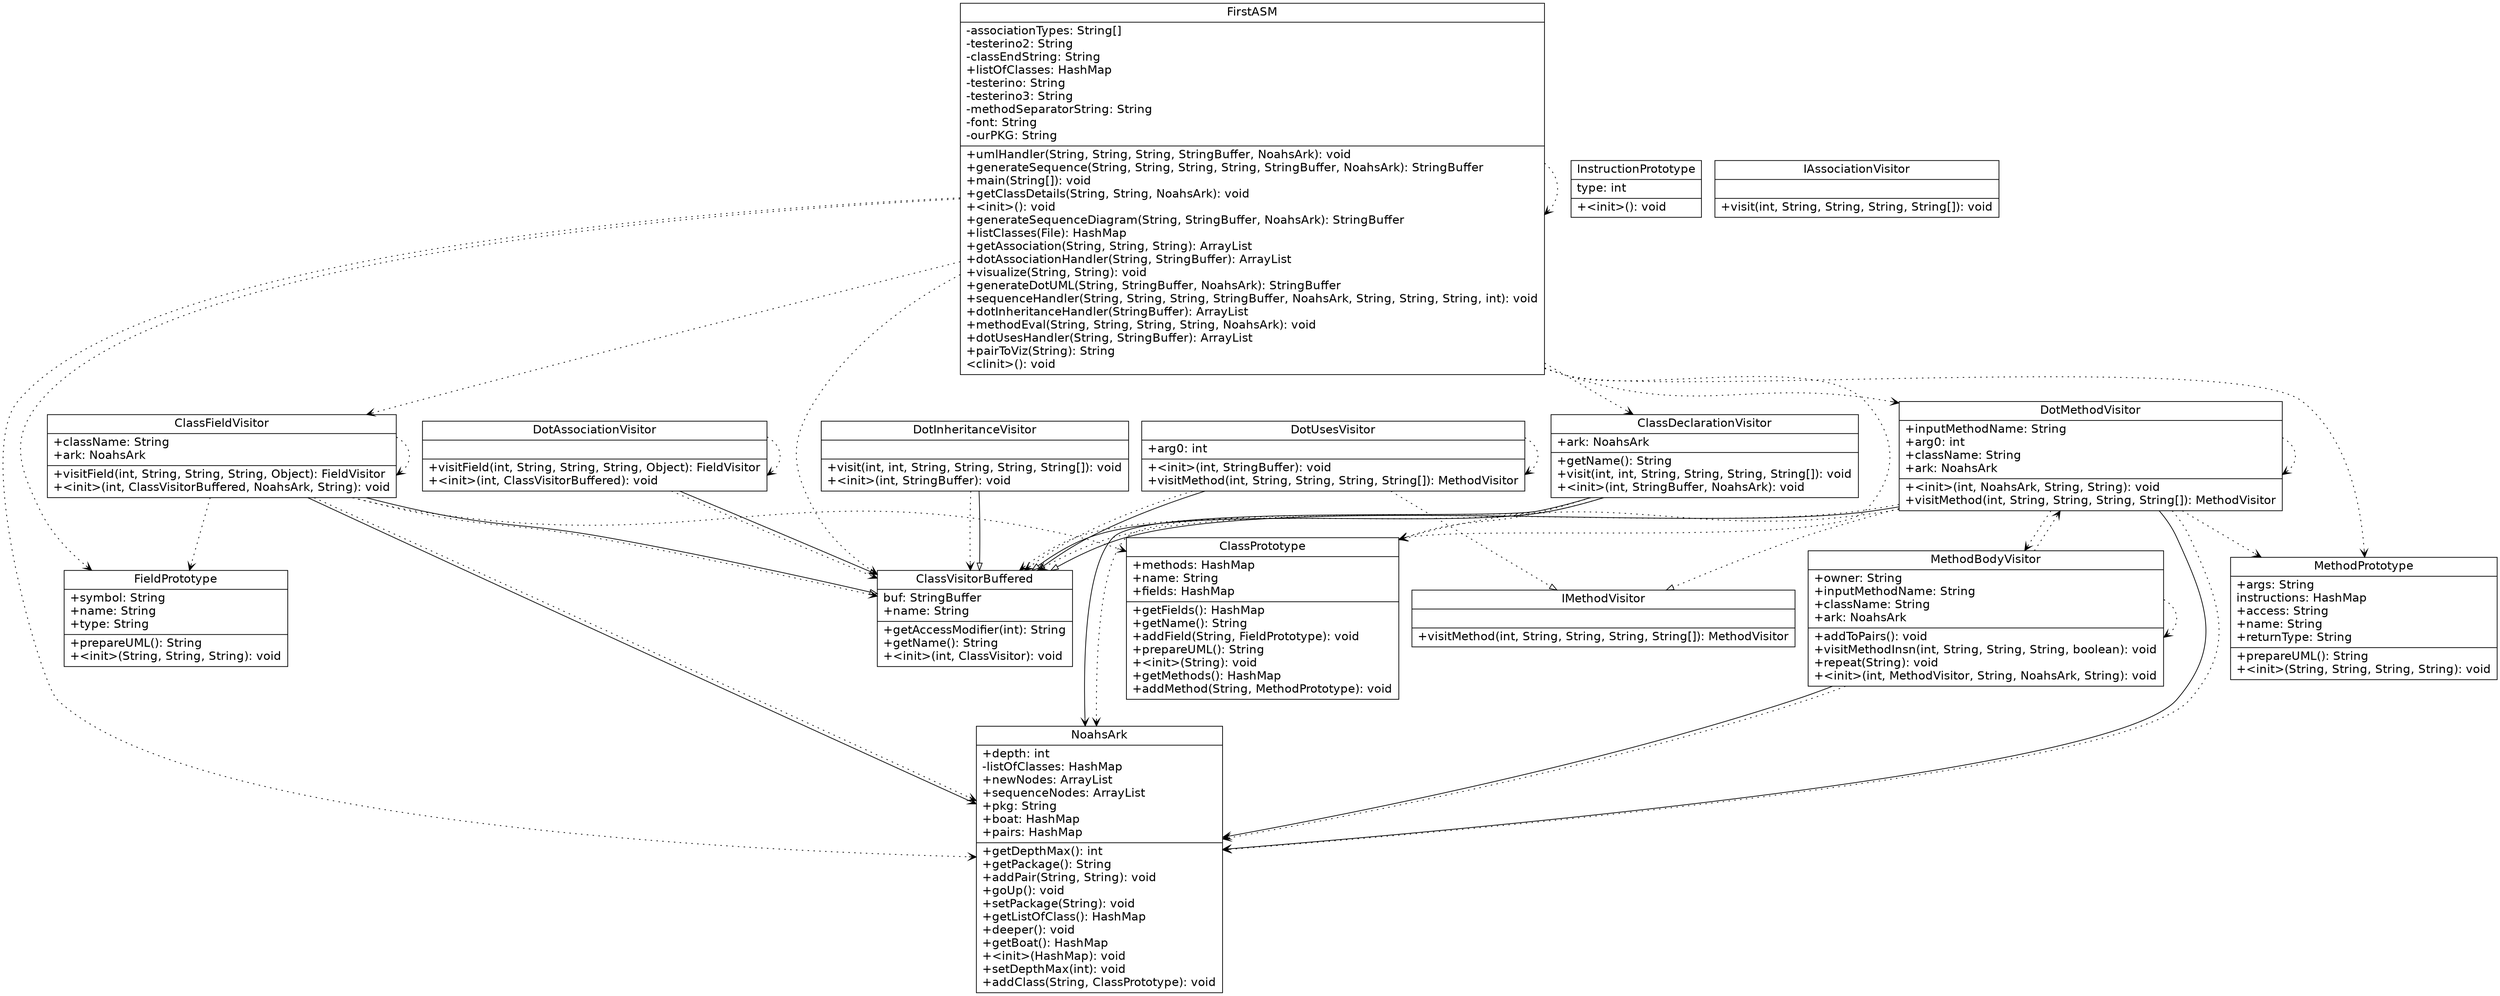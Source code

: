 digraph G{
	fontname = "Bitstream Vera Sans"
	fontsize = 16

node [
	fontname = "Bitstream Vera Sans"
	fontsize = 16

        shape = "record"
]
edge [
	fontname = "Bitstream Vera Sans"
	fontsize = 16
]
IMethodVisitor [ 
    label="{IMethodVisitor| | +visitMethod(int, String, String, String, String[]): MethodVisitor\l}"]
MethodPrototype [ 
    label="{MethodPrototype|+args: String \linstructions: HashMap \l+access: String \l+name: String \l+returnType: String \l | +prepareUML(): String\l+\<init\>(String, String, String, String): void\l}"]
ClassVisitorBuffered [ 
    label="{ClassVisitorBuffered|buf: StringBuffer \l+name: String \l | +getAccessModifier(int): String\l+getName(): String\l+\<init\>(int, ClassVisitor): void\l}"]
DotMethodVisitor [ 
    label="{DotMethodVisitor|+inputMethodName: String \l+arg0: int \l+className: String \l+ark: NoahsArk \l | +\<init\>(int, NoahsArk, String, String): void\l+visitMethod(int, String, String, String, String[]): MethodVisitor\l}"]
InstructionPrototype [ 
    label="{InstructionPrototype|type: int \l | +\<init\>(): void\l}"]
MethodBodyVisitor [ 
    label="{MethodBodyVisitor|+owner: String \l+inputMethodName: String \l+className: String \l+ark: NoahsArk \l | +addToPairs(): void\l+visitMethodInsn(int, String, String, String, boolean): void\l+repeat(String): void\l+\<init\>(int, MethodVisitor, String, NoahsArk, String): void\l}"]
NoahsArk [ 
    label="{NoahsArk|+depth: int \l-listOfClasses: HashMap \l+newNodes: ArrayList \l+sequenceNodes: ArrayList \l+pkg: String \l+boat: HashMap \l+pairs: HashMap \l | +getDepthMax(): int\l+getPackage(): String\l+addPair(String, String): void\l+goUp(): void\l+setPackage(String): void\l+getListOfClass(): HashMap\l+deeper(): void\l+getBoat(): HashMap\l+\<init\>(HashMap): void\l+setDepthMax(int): void\l+addClass(String, ClassPrototype): void\l}"]
ClassDeclarationVisitor [ 
    label="{ClassDeclarationVisitor|+ark: NoahsArk \l | +getName(): String\l+visit(int, int, String, String, String, String[]): void\l+\<init\>(int, StringBuffer, NoahsArk): void\l}"]
FieldPrototype [ 
    label="{FieldPrototype|+symbol: String \l+name: String \l+type: String \l | +prepareUML(): String\l+\<init\>(String, String, String): void\l}"]
DotUsesVisitor [ 
    label="{DotUsesVisitor|+arg0: int \l | +\<init\>(int, StringBuffer): void\l+visitMethod(int, String, String, String, String[]): MethodVisitor\l}"]
ClassFieldVisitor [ 
    label="{ClassFieldVisitor|+className: String \l+ark: NoahsArk \l | +visitField(int, String, String, String, Object): FieldVisitor\l+\<init\>(int, ClassVisitorBuffered, NoahsArk, String): void\l}"]
IAssociationVisitor [ 
    label="{IAssociationVisitor| | +visit(int, String, String, String, String[]): void\l}"]
ClassPrototype [ 
    label="{ClassPrototype|+methods: HashMap \l+name: String \l+fields: HashMap \l | +getFields(): HashMap\l+getName(): String\l+addField(String, FieldPrototype): void\l+prepareUML(): String\l+\<init\>(String): void\l+getMethods(): HashMap\l+addMethod(String, MethodPrototype): void\l}"]
DotInheritanceVisitor [ 
    label="{DotInheritanceVisitor| | +visit(int, int, String, String, String, String[]): void\l+\<init\>(int, StringBuffer): void\l}"]
FirstASM [ 
    label="{FirstASM|-associationTypes: String[] \l-testerino2: String \l-classEndString: String \l+listOfClasses: HashMap \l-testerino: String \l-testerino3: String \l-methodSeparatorString: String \l-font: String \l-ourPKG: String \l | +umlHandler(String, String, String, StringBuffer, NoahsArk): void\l+generateSequence(String, String, String, String, StringBuffer, NoahsArk): StringBuffer\l+main(String[]): void\l+getClassDetails(String, String, NoahsArk): void\l+\<init\>(): void\l+generateSequenceDiagram(String, StringBuffer, NoahsArk): StringBuffer\l+listClasses(File): HashMap\l+getAssociation(String, String, String): ArrayList\l+dotAssociationHandler(String, StringBuffer): ArrayList\l+visualize(String, String): void\l+generateDotUML(String, StringBuffer, NoahsArk): StringBuffer\l+sequenceHandler(String, String, String, StringBuffer, NoahsArk, String, String, String, int): void\l+dotInheritanceHandler(StringBuffer): ArrayList\l+methodEval(String, String, String, String, NoahsArk): void\l+dotUsesHandler(String, StringBuffer): ArrayList\l+pairToViz(String): String\l\<clinit\>(): void\l}"]
DotAssociationVisitor [ 
    label="{DotAssociationVisitor| | +visitField(int, String, String, String, Object): FieldVisitor\l+\<init\>(int, ClassVisitorBuffered): void\l}"]
ClassFieldVisitor -> ClassPrototype[arrowhead = vee, style = dotted]
ClassFieldVisitor -> NoahsArk[arrowhead = vee]
ClassFieldVisitor -> ClassFieldVisitor[arrowhead = vee, style = dotted]
ClassFieldVisitor -> ClassVisitorBuffered[arrowhead = vee, style = dotted]
ClassFieldVisitor -> ClassVisitorBuffered [arrowhead = onormal]
ClassFieldVisitor -> NoahsArk[arrowhead = vee, style = dotted]
ClassFieldVisitor -> FieldPrototype[arrowhead = vee, style = dotted]
DotMethodVisitor -> ClassPrototype[arrowhead = vee, style = dotted]
DotMethodVisitor -> NoahsArk[arrowhead = vee]
DotMethodVisitor -> ClassVisitorBuffered[arrowhead = vee, style = dotted]
DotMethodVisitor -> DotMethodVisitor[arrowhead = vee, style = dotted]
DotMethodVisitor -> MethodBodyVisitor[arrowhead = vee, style = dotted]
DotMethodVisitor -> MethodPrototype[arrowhead = vee, style = dotted]
DotMethodVisitor -> ClassVisitorBuffered [arrowhead = onormal]
DotMethodVisitor -> NoahsArk[arrowhead = vee, style = dotted]
DotMethodVisitor -> IMethodVisitor[arrowhead = onormal,style = dotted]
DotInheritanceVisitor -> ClassVisitorBuffered[arrowhead = vee, style = dotted]
DotInheritanceVisitor -> ClassVisitorBuffered [arrowhead = onormal]
FirstASM -> FirstASM[arrowhead = vee, style = dotted]
FirstASM -> ClassPrototype[arrowhead = vee, style = dotted]
FirstASM -> ClassFieldVisitor[arrowhead = vee, style = dotted]
FirstASM -> ClassVisitorBuffered[arrowhead = vee, style = dotted]
FirstASM -> DotMethodVisitor[arrowhead = vee, style = dotted]
FirstASM -> MethodPrototype[arrowhead = vee, style = dotted]
FirstASM -> NoahsArk[arrowhead = vee, style = dotted]
FirstASM -> ClassDeclarationVisitor[arrowhead = vee, style = dotted]
FirstASM -> FieldPrototype[arrowhead = vee, style = dotted]
DotAssociationVisitor -> ClassVisitorBuffered[arrowhead = vee, style = dotted]
DotAssociationVisitor -> DotAssociationVisitor[arrowhead = vee, style = dotted]
DotAssociationVisitor -> ClassVisitorBuffered [arrowhead = onormal]
MethodBodyVisitor -> NoahsArk[arrowhead = vee]
MethodBodyVisitor -> DotMethodVisitor[arrowhead = vee, style = dotted]
MethodBodyVisitor -> MethodBodyVisitor[arrowhead = vee, style = dotted]
MethodBodyVisitor -> NoahsArk[arrowhead = vee, style = dotted]
ClassDeclarationVisitor -> ClassPrototype[arrowhead = vee, style = dotted]
ClassDeclarationVisitor -> NoahsArk[arrowhead = vee]
ClassDeclarationVisitor -> ClassVisitorBuffered[arrowhead = vee, style = dotted]
ClassDeclarationVisitor -> ClassVisitorBuffered [arrowhead = onormal]
ClassDeclarationVisitor -> NoahsArk[arrowhead = vee, style = dotted]
DotUsesVisitor -> ClassVisitorBuffered[arrowhead = vee, style = dotted]
DotUsesVisitor -> DotUsesVisitor[arrowhead = vee, style = dotted]
DotUsesVisitor -> ClassVisitorBuffered [arrowhead = onormal]
DotUsesVisitor -> IMethodVisitor[arrowhead = onormal,style = dotted]


}